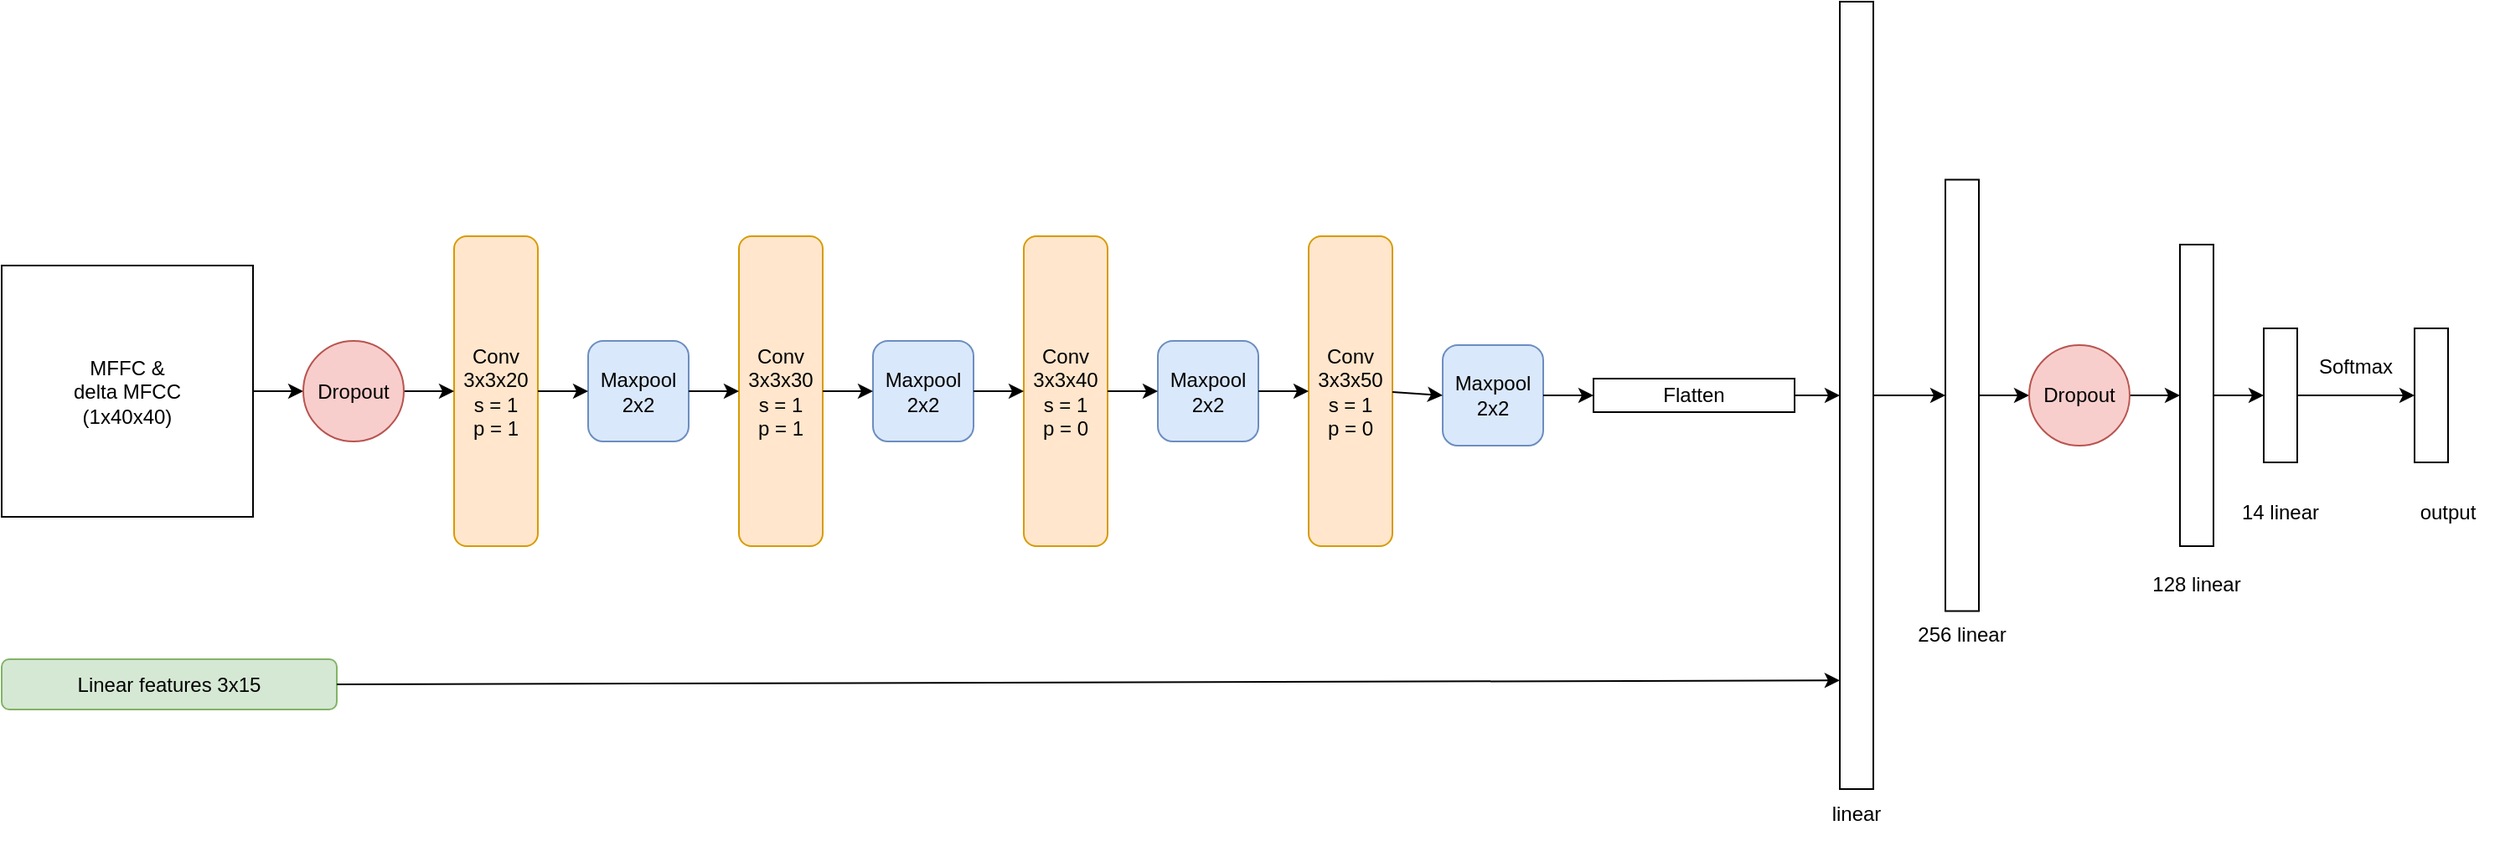 <mxfile version="22.1.21" type="device">
  <diagram name="Page-1" id="H2nkmMe4zeBrp3ngLw4y">
    <mxGraphModel dx="2395" dy="3405" grid="1" gridSize="10" guides="1" tooltips="1" connect="1" arrows="1" fold="1" page="1" pageScale="1" pageWidth="827" pageHeight="1169" math="0" shadow="0">
      <root>
        <mxCell id="0" />
        <mxCell id="1" parent="0" />
        <mxCell id="Tw-02jlCkX2oVBux-7ap-1" value="Conv&lt;br&gt;3x3x20&lt;br&gt;s = 1&lt;br&gt;p = 1" style="rounded=1;whiteSpace=wrap;html=1;fillColor=#ffe6cc;strokeColor=#d79b00;" parent="1" vertex="1">
          <mxGeometry x="-130" y="110" width="50" height="185" as="geometry" />
        </mxCell>
        <mxCell id="Tw-02jlCkX2oVBux-7ap-4" value="Maxpool 2x2" style="rounded=1;whiteSpace=wrap;html=1;fillColor=#dae8fc;strokeColor=#6c8ebf;" parent="1" vertex="1">
          <mxGeometry x="-50" y="172.5" width="60" height="60" as="geometry" />
        </mxCell>
        <mxCell id="Tw-02jlCkX2oVBux-7ap-7" value="Conv&lt;br&gt;3x3x40&lt;br&gt;s = 1&lt;br&gt;p = 0" style="rounded=1;whiteSpace=wrap;html=1;fillColor=#ffe6cc;strokeColor=#d79b00;" parent="1" vertex="1">
          <mxGeometry x="210" y="110" width="50" height="185" as="geometry" />
        </mxCell>
        <mxCell id="Tw-02jlCkX2oVBux-7ap-8" value="Maxpool 2x2" style="rounded=1;whiteSpace=wrap;html=1;fillColor=#dae8fc;strokeColor=#6c8ebf;" parent="1" vertex="1">
          <mxGeometry x="460" y="175" width="60" height="60" as="geometry" />
        </mxCell>
        <mxCell id="Tw-02jlCkX2oVBux-7ap-9" value="Conv&lt;br&gt;3x3x30&lt;br&gt;s = 1&lt;br&gt;p = 1" style="rounded=1;whiteSpace=wrap;html=1;fillColor=#ffe6cc;strokeColor=#d79b00;" parent="1" vertex="1">
          <mxGeometry x="40" y="110" width="50" height="185" as="geometry" />
        </mxCell>
        <mxCell id="Tw-02jlCkX2oVBux-7ap-10" value="Maxpool 2x2" style="rounded=1;whiteSpace=wrap;html=1;fillColor=#dae8fc;strokeColor=#6c8ebf;" parent="1" vertex="1">
          <mxGeometry x="120" y="172.5" width="60" height="60" as="geometry" />
        </mxCell>
        <mxCell id="Tw-02jlCkX2oVBux-7ap-12" value="Linear features 3x15" style="rounded=1;whiteSpace=wrap;html=1;fillColor=#d5e8d4;strokeColor=#82b366;" parent="1" vertex="1">
          <mxGeometry x="-400" y="362.5" width="200" height="30" as="geometry" />
        </mxCell>
        <mxCell id="Tw-02jlCkX2oVBux-7ap-13" value="Flatten" style="rounded=0;whiteSpace=wrap;html=1;" parent="1" vertex="1">
          <mxGeometry x="550" y="195" width="120" height="20" as="geometry" />
        </mxCell>
        <mxCell id="Tw-02jlCkX2oVBux-7ap-15" value="" style="rounded=0;whiteSpace=wrap;html=1;" parent="1" vertex="1">
          <mxGeometry x="697" y="-30" width="20" height="470" as="geometry" />
        </mxCell>
        <mxCell id="Tw-02jlCkX2oVBux-7ap-17" value="" style="rounded=0;whiteSpace=wrap;html=1;" parent="1" vertex="1">
          <mxGeometry x="760" y="76.25" width="20" height="257.5" as="geometry" />
        </mxCell>
        <mxCell id="Tw-02jlCkX2oVBux-7ap-18" value="256 linear" style="text;html=1;strokeColor=none;fillColor=none;align=center;verticalAlign=middle;whiteSpace=wrap;rounded=0;" parent="1" vertex="1">
          <mxGeometry x="740" y="332.5" width="60" height="30" as="geometry" />
        </mxCell>
        <mxCell id="Tw-02jlCkX2oVBux-7ap-19" value="linear" style="text;html=1;strokeColor=none;fillColor=none;align=center;verticalAlign=middle;whiteSpace=wrap;rounded=0;" parent="1" vertex="1">
          <mxGeometry x="677" y="440" width="60" height="30" as="geometry" />
        </mxCell>
        <mxCell id="Tw-02jlCkX2oVBux-7ap-21" value="MFFC &amp;amp;&lt;br&gt;delta MFCC&lt;br&gt;(1x40x40)" style="whiteSpace=wrap;html=1;aspect=fixed;" parent="1" vertex="1">
          <mxGeometry x="-400" y="127.5" width="150" height="150" as="geometry" />
        </mxCell>
        <mxCell id="Tw-02jlCkX2oVBux-7ap-38" value="" style="rounded=0;whiteSpace=wrap;html=1;" parent="1" vertex="1">
          <mxGeometry x="950" y="165" width="20" height="80" as="geometry" />
        </mxCell>
        <mxCell id="Tw-02jlCkX2oVBux-7ap-39" value="14 linear" style="text;html=1;strokeColor=none;fillColor=none;align=center;verticalAlign=middle;whiteSpace=wrap;rounded=0;" parent="1" vertex="1">
          <mxGeometry x="930" y="260" width="60" height="30" as="geometry" />
        </mxCell>
        <mxCell id="Tw-02jlCkX2oVBux-7ap-42" value="output" style="text;html=1;strokeColor=none;fillColor=none;align=center;verticalAlign=middle;whiteSpace=wrap;rounded=0;" parent="1" vertex="1">
          <mxGeometry x="1030" y="260" width="60" height="30" as="geometry" />
        </mxCell>
        <mxCell id="Tw-02jlCkX2oVBux-7ap-43" value="" style="endArrow=classic;html=1;rounded=0;exitX=1;exitY=0.5;exitDx=0;exitDy=0;entryX=0;entryY=0.5;entryDx=0;entryDy=0;" parent="1" source="Tw-02jlCkX2oVBux-7ap-11" target="Tw-02jlCkX2oVBux-7ap-1" edge="1">
          <mxGeometry width="50" height="50" relative="1" as="geometry">
            <mxPoint x="-120" y="180" as="sourcePoint" />
            <mxPoint x="-70" y="130" as="targetPoint" />
          </mxGeometry>
        </mxCell>
        <mxCell id="Tw-02jlCkX2oVBux-7ap-44" value="" style="endArrow=classic;html=1;rounded=0;exitX=1;exitY=0.5;exitDx=0;exitDy=0;entryX=0;entryY=0.5;entryDx=0;entryDy=0;" parent="1" source="Tw-02jlCkX2oVBux-7ap-1" target="Tw-02jlCkX2oVBux-7ap-4" edge="1">
          <mxGeometry width="50" height="50" relative="1" as="geometry">
            <mxPoint x="-80" y="410" as="sourcePoint" />
            <mxPoint x="-30" y="360" as="targetPoint" />
          </mxGeometry>
        </mxCell>
        <mxCell id="Tw-02jlCkX2oVBux-7ap-45" value="" style="endArrow=classic;html=1;rounded=0;exitX=1;exitY=0.5;exitDx=0;exitDy=0;entryX=0;entryY=0.5;entryDx=0;entryDy=0;" parent="1" source="Tw-02jlCkX2oVBux-7ap-4" target="Tw-02jlCkX2oVBux-7ap-9" edge="1">
          <mxGeometry width="50" height="50" relative="1" as="geometry">
            <mxPoint x="-120" y="180" as="sourcePoint" />
            <mxPoint x="-70" y="130" as="targetPoint" />
          </mxGeometry>
        </mxCell>
        <mxCell id="Tw-02jlCkX2oVBux-7ap-46" value="" style="endArrow=classic;html=1;rounded=0;exitX=1;exitY=0.5;exitDx=0;exitDy=0;entryX=0;entryY=0.5;entryDx=0;entryDy=0;" parent="1" source="Tw-02jlCkX2oVBux-7ap-9" target="Tw-02jlCkX2oVBux-7ap-10" edge="1">
          <mxGeometry width="50" height="50" relative="1" as="geometry">
            <mxPoint x="60" y="490" as="sourcePoint" />
            <mxPoint x="110" y="440" as="targetPoint" />
          </mxGeometry>
        </mxCell>
        <mxCell id="Tw-02jlCkX2oVBux-7ap-47" value="" style="endArrow=classic;html=1;rounded=0;exitX=1;exitY=0.5;exitDx=0;exitDy=0;entryX=0;entryY=0.5;entryDx=0;entryDy=0;" parent="1" source="Tw-02jlCkX2oVBux-7ap-10" target="Tw-02jlCkX2oVBux-7ap-7" edge="1">
          <mxGeometry width="50" height="50" relative="1" as="geometry">
            <mxPoint x="170" y="470" as="sourcePoint" />
            <mxPoint x="220" y="420" as="targetPoint" />
          </mxGeometry>
        </mxCell>
        <mxCell id="Tw-02jlCkX2oVBux-7ap-50" value="" style="endArrow=classic;html=1;rounded=0;entryX=0;entryY=0.5;entryDx=0;entryDy=0;" parent="1" source="Tw-02jlCkX2oVBux-7ap-8" target="Tw-02jlCkX2oVBux-7ap-13" edge="1">
          <mxGeometry width="50" height="50" relative="1" as="geometry">
            <mxPoint x="520" y="582.5" as="sourcePoint" />
            <mxPoint x="570" y="532.5" as="targetPoint" />
          </mxGeometry>
        </mxCell>
        <mxCell id="Tw-02jlCkX2oVBux-7ap-52" value="" style="endArrow=classic;html=1;rounded=0;exitX=1;exitY=0.5;exitDx=0;exitDy=0;entryX=0;entryY=0.5;entryDx=0;entryDy=0;" parent="1" source="Tw-02jlCkX2oVBux-7ap-13" target="Tw-02jlCkX2oVBux-7ap-15" edge="1">
          <mxGeometry width="50" height="50" relative="1" as="geometry">
            <mxPoint x="580" y="512.5" as="sourcePoint" />
            <mxPoint x="630" y="462.5" as="targetPoint" />
          </mxGeometry>
        </mxCell>
        <mxCell id="Tw-02jlCkX2oVBux-7ap-54" value="" style="endArrow=classic;html=1;rounded=0;exitX=1;exitY=0.5;exitDx=0;exitDy=0;entryX=0;entryY=0.5;entryDx=0;entryDy=0;" parent="1" source="Tw-02jlCkX2oVBux-7ap-15" target="Tw-02jlCkX2oVBux-7ap-17" edge="1">
          <mxGeometry width="50" height="50" relative="1" as="geometry">
            <mxPoint x="910" y="422.5" as="sourcePoint" />
            <mxPoint x="960" y="372.5" as="targetPoint" />
          </mxGeometry>
        </mxCell>
        <mxCell id="Tw-02jlCkX2oVBux-7ap-55" value="" style="endArrow=classic;html=1;rounded=0;exitX=1;exitY=0.5;exitDx=0;exitDy=0;entryX=0;entryY=0.5;entryDx=0;entryDy=0;" parent="1" source="Tw-02jlCkX2oVBux-7ap-17" target="R6tIEC3KbgyqUBrbL0ya-14" edge="1">
          <mxGeometry width="50" height="50" relative="1" as="geometry">
            <mxPoint x="850" y="442.5" as="sourcePoint" />
            <mxPoint x="810.0" y="205" as="targetPoint" />
          </mxGeometry>
        </mxCell>
        <mxCell id="Tw-02jlCkX2oVBux-7ap-57" value="" style="endArrow=classic;html=1;rounded=0;exitX=1;exitY=0.5;exitDx=0;exitDy=0;entryX=0;entryY=0.5;entryDx=0;entryDy=0;" parent="1" source="Tw-02jlCkX2oVBux-7ap-38" target="R6tIEC3KbgyqUBrbL0ya-11" edge="1">
          <mxGeometry width="50" height="50" relative="1" as="geometry">
            <mxPoint x="1050" y="420" as="sourcePoint" />
            <mxPoint x="1050" y="207.5" as="targetPoint" />
          </mxGeometry>
        </mxCell>
        <mxCell id="Tw-02jlCkX2oVBux-7ap-58" value="Softmax" style="text;html=1;strokeColor=none;fillColor=none;align=center;verticalAlign=middle;whiteSpace=wrap;rounded=0;" parent="1" vertex="1">
          <mxGeometry x="970" y="172.5" width="70" height="30" as="geometry" />
        </mxCell>
        <mxCell id="R6tIEC3KbgyqUBrbL0ya-1" value="Conv&lt;br&gt;3x3x50&lt;br&gt;s = 1&lt;br&gt;p = 0" style="rounded=1;whiteSpace=wrap;html=1;fillColor=#ffe6cc;strokeColor=#d79b00;" vertex="1" parent="1">
          <mxGeometry x="380" y="110" width="50" height="185" as="geometry" />
        </mxCell>
        <mxCell id="R6tIEC3KbgyqUBrbL0ya-2" value="Maxpool 2x2" style="rounded=1;whiteSpace=wrap;html=1;fillColor=#dae8fc;strokeColor=#6c8ebf;" vertex="1" parent="1">
          <mxGeometry x="290" y="172.5" width="60" height="60" as="geometry" />
        </mxCell>
        <mxCell id="R6tIEC3KbgyqUBrbL0ya-3" value="" style="endArrow=classic;html=1;rounded=0;exitX=1;exitY=0.5;exitDx=0;exitDy=0;entryX=0;entryY=0.5;entryDx=0;entryDy=0;" edge="1" parent="1" source="R6tIEC3KbgyqUBrbL0ya-2" target="R6tIEC3KbgyqUBrbL0ya-1">
          <mxGeometry width="50" height="50" relative="1" as="geometry">
            <mxPoint x="340" y="470" as="sourcePoint" />
            <mxPoint x="390" y="420" as="targetPoint" />
          </mxGeometry>
        </mxCell>
        <mxCell id="R6tIEC3KbgyqUBrbL0ya-4" value="" style="endArrow=classic;html=1;rounded=0;exitX=1;exitY=0.5;exitDx=0;exitDy=0;entryX=0;entryY=0.5;entryDx=0;entryDy=0;" edge="1" parent="1" source="Tw-02jlCkX2oVBux-7ap-21" target="Tw-02jlCkX2oVBux-7ap-11">
          <mxGeometry width="50" height="50" relative="1" as="geometry">
            <mxPoint x="-200" y="215" as="sourcePoint" />
            <mxPoint x="-130" y="203" as="targetPoint" />
          </mxGeometry>
        </mxCell>
        <mxCell id="Tw-02jlCkX2oVBux-7ap-11" value="Dropout" style="ellipse;whiteSpace=wrap;html=1;aspect=fixed;fillColor=#f8cecc;strokeColor=#b85450;" parent="1" vertex="1">
          <mxGeometry x="-220" y="172.5" width="60" height="60" as="geometry" />
        </mxCell>
        <mxCell id="R6tIEC3KbgyqUBrbL0ya-5" value="" style="endArrow=classic;html=1;rounded=0;exitX=1;exitY=0.5;exitDx=0;exitDy=0;entryX=0;entryY=0.5;entryDx=0;entryDy=0;" edge="1" parent="1" source="Tw-02jlCkX2oVBux-7ap-7" target="R6tIEC3KbgyqUBrbL0ya-2">
          <mxGeometry width="50" height="50" relative="1" as="geometry">
            <mxPoint x="170" y="90" as="sourcePoint" />
            <mxPoint x="220" y="40" as="targetPoint" />
          </mxGeometry>
        </mxCell>
        <mxCell id="R6tIEC3KbgyqUBrbL0ya-7" value="" style="endArrow=classic;html=1;rounded=0;entryX=0;entryY=0.5;entryDx=0;entryDy=0;" edge="1" parent="1" target="Tw-02jlCkX2oVBux-7ap-8">
          <mxGeometry width="50" height="50" relative="1" as="geometry">
            <mxPoint x="430" y="203" as="sourcePoint" />
            <mxPoint x="470" y="160" as="targetPoint" />
          </mxGeometry>
        </mxCell>
        <mxCell id="R6tIEC3KbgyqUBrbL0ya-8" value="" style="rounded=0;whiteSpace=wrap;html=1;" vertex="1" parent="1">
          <mxGeometry x="900" y="115" width="20" height="180" as="geometry" />
        </mxCell>
        <mxCell id="R6tIEC3KbgyqUBrbL0ya-9" value="" style="endArrow=classic;html=1;rounded=0;exitX=1;exitY=0.5;exitDx=0;exitDy=0;entryX=0;entryY=0.5;entryDx=0;entryDy=0;" edge="1" parent="1" target="R6tIEC3KbgyqUBrbL0ya-8" source="R6tIEC3KbgyqUBrbL0ya-14">
          <mxGeometry width="50" height="50" relative="1" as="geometry">
            <mxPoint x="885.0" y="205" as="sourcePoint" />
            <mxPoint x="1113" y="465" as="targetPoint" />
          </mxGeometry>
        </mxCell>
        <mxCell id="R6tIEC3KbgyqUBrbL0ya-10" value="" style="endArrow=classic;html=1;rounded=0;exitX=1;exitY=0.5;exitDx=0;exitDy=0;entryX=0;entryY=0.5;entryDx=0;entryDy=0;" edge="1" parent="1" source="R6tIEC3KbgyqUBrbL0ya-8" target="Tw-02jlCkX2oVBux-7ap-38">
          <mxGeometry width="50" height="50" relative="1" as="geometry">
            <mxPoint x="910" y="470" as="sourcePoint" />
            <mxPoint x="960" y="420" as="targetPoint" />
          </mxGeometry>
        </mxCell>
        <mxCell id="R6tIEC3KbgyqUBrbL0ya-11" value="" style="rounded=0;whiteSpace=wrap;html=1;" vertex="1" parent="1">
          <mxGeometry x="1040" y="165" width="20" height="80" as="geometry" />
        </mxCell>
        <mxCell id="R6tIEC3KbgyqUBrbL0ya-12" value="128 linear" style="text;html=1;strokeColor=none;fillColor=none;align=center;verticalAlign=middle;whiteSpace=wrap;rounded=0;" vertex="1" parent="1">
          <mxGeometry x="880" y="302.5" width="60" height="30" as="geometry" />
        </mxCell>
        <mxCell id="R6tIEC3KbgyqUBrbL0ya-13" value="" style="endArrow=classic;html=1;rounded=0;exitX=1;exitY=0.5;exitDx=0;exitDy=0;entryX=-0.003;entryY=0.862;entryDx=0;entryDy=0;entryPerimeter=0;" edge="1" parent="1" source="Tw-02jlCkX2oVBux-7ap-12" target="Tw-02jlCkX2oVBux-7ap-15">
          <mxGeometry width="50" height="50" relative="1" as="geometry">
            <mxPoint x="-90" y="400" as="sourcePoint" />
            <mxPoint x="-40" y="350" as="targetPoint" />
          </mxGeometry>
        </mxCell>
        <mxCell id="R6tIEC3KbgyqUBrbL0ya-14" value="Dropout" style="ellipse;whiteSpace=wrap;html=1;aspect=fixed;fillColor=#f8cecc;strokeColor=#b85450;" vertex="1" parent="1">
          <mxGeometry x="810" y="175" width="60" height="60" as="geometry" />
        </mxCell>
      </root>
    </mxGraphModel>
  </diagram>
</mxfile>
